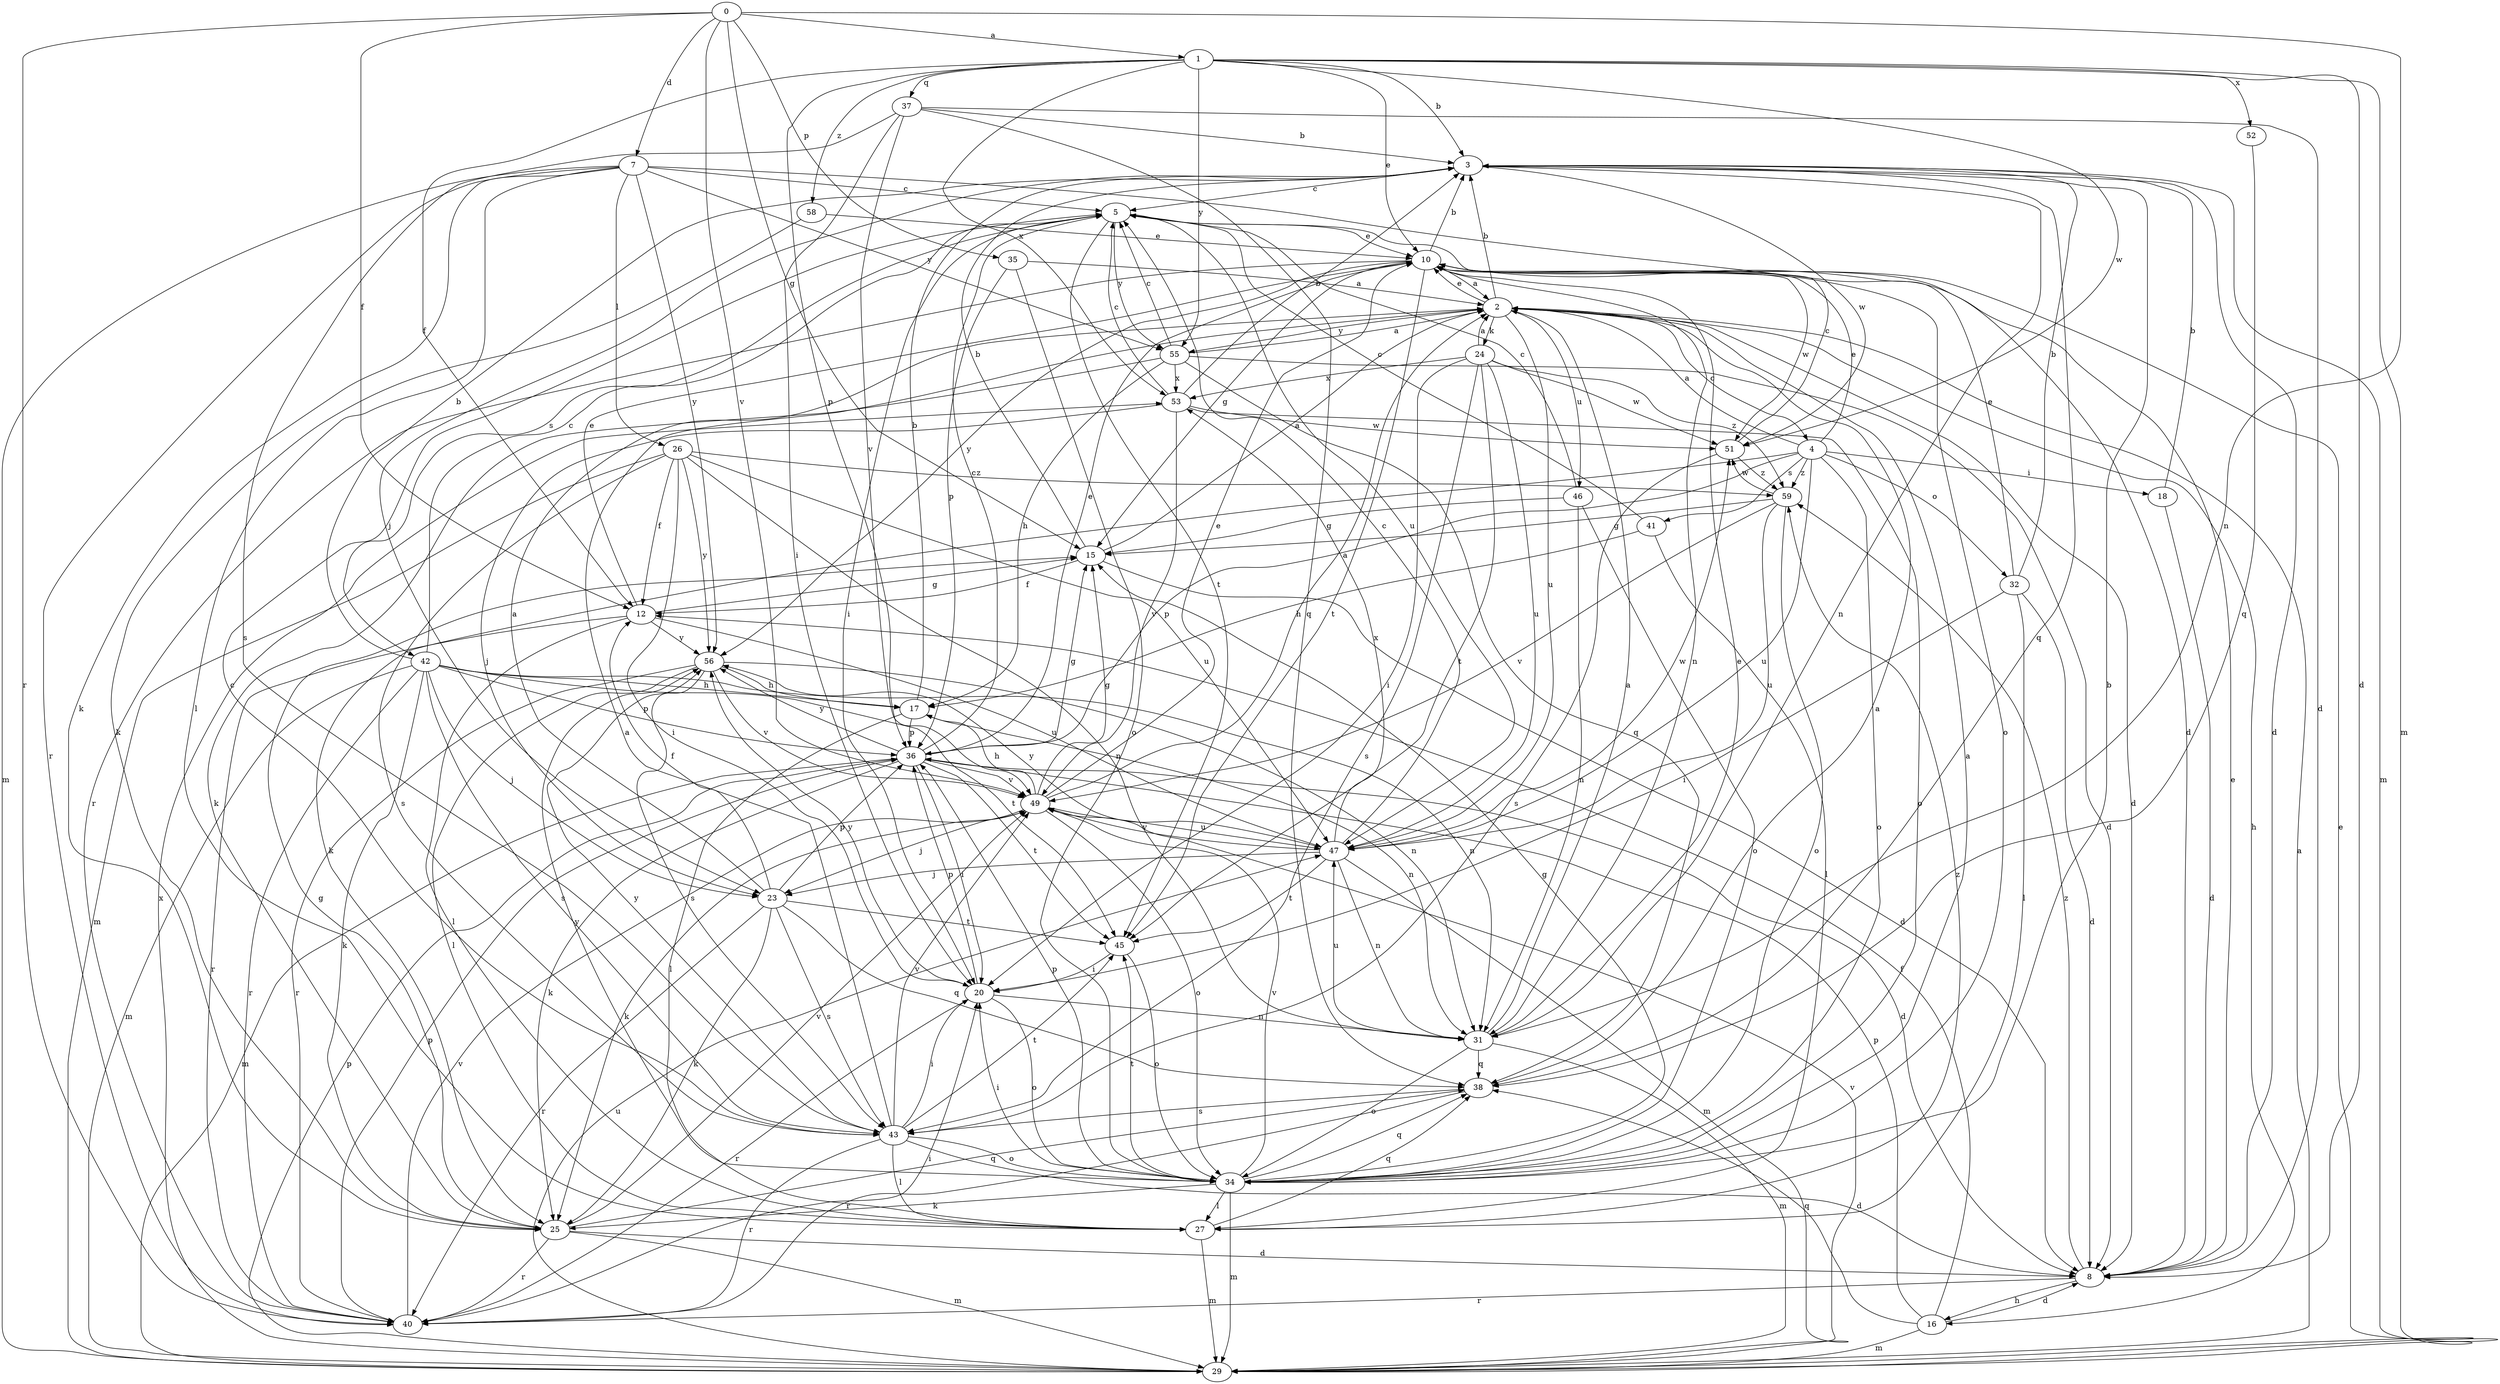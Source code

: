 strict digraph  {
0;
1;
2;
3;
4;
5;
7;
8;
10;
12;
15;
16;
17;
18;
20;
23;
24;
25;
26;
27;
29;
31;
32;
34;
35;
36;
37;
38;
40;
41;
42;
43;
45;
46;
47;
49;
51;
52;
53;
55;
56;
58;
59;
0 -> 1  [label=a];
0 -> 7  [label=d];
0 -> 12  [label=f];
0 -> 15  [label=g];
0 -> 31  [label=n];
0 -> 35  [label=p];
0 -> 40  [label=r];
0 -> 49  [label=v];
1 -> 3  [label=b];
1 -> 8  [label=d];
1 -> 10  [label=e];
1 -> 12  [label=f];
1 -> 29  [label=m];
1 -> 36  [label=p];
1 -> 37  [label=q];
1 -> 51  [label=w];
1 -> 52  [label=x];
1 -> 53  [label=x];
1 -> 55  [label=y];
1 -> 58  [label=z];
2 -> 3  [label=b];
2 -> 4  [label=c];
2 -> 8  [label=d];
2 -> 10  [label=e];
2 -> 16  [label=h];
2 -> 24  [label=k];
2 -> 46  [label=u];
2 -> 47  [label=u];
2 -> 55  [label=y];
3 -> 5  [label=c];
3 -> 8  [label=d];
3 -> 23  [label=j];
3 -> 29  [label=m];
3 -> 31  [label=n];
3 -> 38  [label=q];
3 -> 51  [label=w];
4 -> 2  [label=a];
4 -> 10  [label=e];
4 -> 18  [label=i];
4 -> 25  [label=k];
4 -> 32  [label=o];
4 -> 34  [label=o];
4 -> 36  [label=p];
4 -> 41  [label=s];
4 -> 47  [label=u];
4 -> 59  [label=z];
5 -> 10  [label=e];
5 -> 20  [label=i];
5 -> 42  [label=s];
5 -> 45  [label=t];
5 -> 47  [label=u];
5 -> 55  [label=y];
7 -> 5  [label=c];
7 -> 8  [label=d];
7 -> 25  [label=k];
7 -> 26  [label=l];
7 -> 27  [label=l];
7 -> 29  [label=m];
7 -> 40  [label=r];
7 -> 55  [label=y];
7 -> 56  [label=y];
8 -> 10  [label=e];
8 -> 16  [label=h];
8 -> 40  [label=r];
8 -> 59  [label=z];
10 -> 2  [label=a];
10 -> 3  [label=b];
10 -> 15  [label=g];
10 -> 31  [label=n];
10 -> 34  [label=o];
10 -> 40  [label=r];
10 -> 45  [label=t];
10 -> 51  [label=w];
10 -> 56  [label=y];
12 -> 10  [label=e];
12 -> 15  [label=g];
12 -> 27  [label=l];
12 -> 40  [label=r];
12 -> 47  [label=u];
12 -> 56  [label=y];
15 -> 2  [label=a];
15 -> 3  [label=b];
15 -> 8  [label=d];
15 -> 12  [label=f];
16 -> 8  [label=d];
16 -> 12  [label=f];
16 -> 29  [label=m];
16 -> 36  [label=p];
16 -> 38  [label=q];
17 -> 3  [label=b];
17 -> 27  [label=l];
17 -> 31  [label=n];
17 -> 36  [label=p];
18 -> 3  [label=b];
18 -> 8  [label=d];
20 -> 31  [label=n];
20 -> 34  [label=o];
20 -> 36  [label=p];
20 -> 40  [label=r];
20 -> 56  [label=y];
23 -> 2  [label=a];
23 -> 12  [label=f];
23 -> 25  [label=k];
23 -> 36  [label=p];
23 -> 38  [label=q];
23 -> 40  [label=r];
23 -> 43  [label=s];
23 -> 45  [label=t];
24 -> 2  [label=a];
24 -> 20  [label=i];
24 -> 43  [label=s];
24 -> 45  [label=t];
24 -> 47  [label=u];
24 -> 51  [label=w];
24 -> 53  [label=x];
24 -> 59  [label=z];
25 -> 8  [label=d];
25 -> 15  [label=g];
25 -> 29  [label=m];
25 -> 38  [label=q];
25 -> 40  [label=r];
25 -> 49  [label=v];
26 -> 12  [label=f];
26 -> 20  [label=i];
26 -> 29  [label=m];
26 -> 31  [label=n];
26 -> 43  [label=s];
26 -> 47  [label=u];
26 -> 56  [label=y];
26 -> 59  [label=z];
27 -> 29  [label=m];
27 -> 38  [label=q];
27 -> 59  [label=z];
29 -> 2  [label=a];
29 -> 10  [label=e];
29 -> 36  [label=p];
29 -> 47  [label=u];
29 -> 49  [label=v];
29 -> 53  [label=x];
31 -> 2  [label=a];
31 -> 10  [label=e];
31 -> 29  [label=m];
31 -> 34  [label=o];
31 -> 38  [label=q];
31 -> 47  [label=u];
32 -> 3  [label=b];
32 -> 8  [label=d];
32 -> 10  [label=e];
32 -> 20  [label=i];
32 -> 27  [label=l];
34 -> 2  [label=a];
34 -> 3  [label=b];
34 -> 15  [label=g];
34 -> 20  [label=i];
34 -> 25  [label=k];
34 -> 27  [label=l];
34 -> 29  [label=m];
34 -> 36  [label=p];
34 -> 38  [label=q];
34 -> 45  [label=t];
34 -> 49  [label=v];
34 -> 56  [label=y];
35 -> 2  [label=a];
35 -> 34  [label=o];
35 -> 36  [label=p];
36 -> 5  [label=c];
36 -> 8  [label=d];
36 -> 10  [label=e];
36 -> 15  [label=g];
36 -> 20  [label=i];
36 -> 25  [label=k];
36 -> 29  [label=m];
36 -> 45  [label=t];
36 -> 49  [label=v];
36 -> 56  [label=y];
37 -> 3  [label=b];
37 -> 8  [label=d];
37 -> 20  [label=i];
37 -> 38  [label=q];
37 -> 43  [label=s];
37 -> 49  [label=v];
38 -> 2  [label=a];
38 -> 40  [label=r];
38 -> 43  [label=s];
40 -> 20  [label=i];
40 -> 36  [label=p];
40 -> 49  [label=v];
41 -> 5  [label=c];
41 -> 17  [label=h];
41 -> 27  [label=l];
42 -> 3  [label=b];
42 -> 5  [label=c];
42 -> 17  [label=h];
42 -> 23  [label=j];
42 -> 25  [label=k];
42 -> 29  [label=m];
42 -> 31  [label=n];
42 -> 36  [label=p];
42 -> 40  [label=r];
42 -> 43  [label=s];
42 -> 45  [label=t];
43 -> 2  [label=a];
43 -> 5  [label=c];
43 -> 8  [label=d];
43 -> 20  [label=i];
43 -> 27  [label=l];
43 -> 34  [label=o];
43 -> 40  [label=r];
43 -> 45  [label=t];
43 -> 49  [label=v];
43 -> 56  [label=y];
45 -> 20  [label=i];
45 -> 34  [label=o];
46 -> 5  [label=c];
46 -> 15  [label=g];
46 -> 31  [label=n];
46 -> 34  [label=o];
47 -> 5  [label=c];
47 -> 23  [label=j];
47 -> 29  [label=m];
47 -> 31  [label=n];
47 -> 45  [label=t];
47 -> 49  [label=v];
47 -> 51  [label=w];
47 -> 53  [label=x];
47 -> 56  [label=y];
49 -> 2  [label=a];
49 -> 10  [label=e];
49 -> 15  [label=g];
49 -> 17  [label=h];
49 -> 23  [label=j];
49 -> 25  [label=k];
49 -> 34  [label=o];
49 -> 47  [label=u];
51 -> 5  [label=c];
51 -> 43  [label=s];
51 -> 59  [label=z];
52 -> 38  [label=q];
53 -> 3  [label=b];
53 -> 5  [label=c];
53 -> 23  [label=j];
53 -> 34  [label=o];
53 -> 49  [label=v];
53 -> 51  [label=w];
55 -> 2  [label=a];
55 -> 5  [label=c];
55 -> 8  [label=d];
55 -> 17  [label=h];
55 -> 25  [label=k];
55 -> 38  [label=q];
55 -> 53  [label=x];
56 -> 17  [label=h];
56 -> 27  [label=l];
56 -> 31  [label=n];
56 -> 40  [label=r];
56 -> 43  [label=s];
56 -> 49  [label=v];
58 -> 10  [label=e];
58 -> 25  [label=k];
59 -> 15  [label=g];
59 -> 34  [label=o];
59 -> 47  [label=u];
59 -> 49  [label=v];
59 -> 51  [label=w];
}
